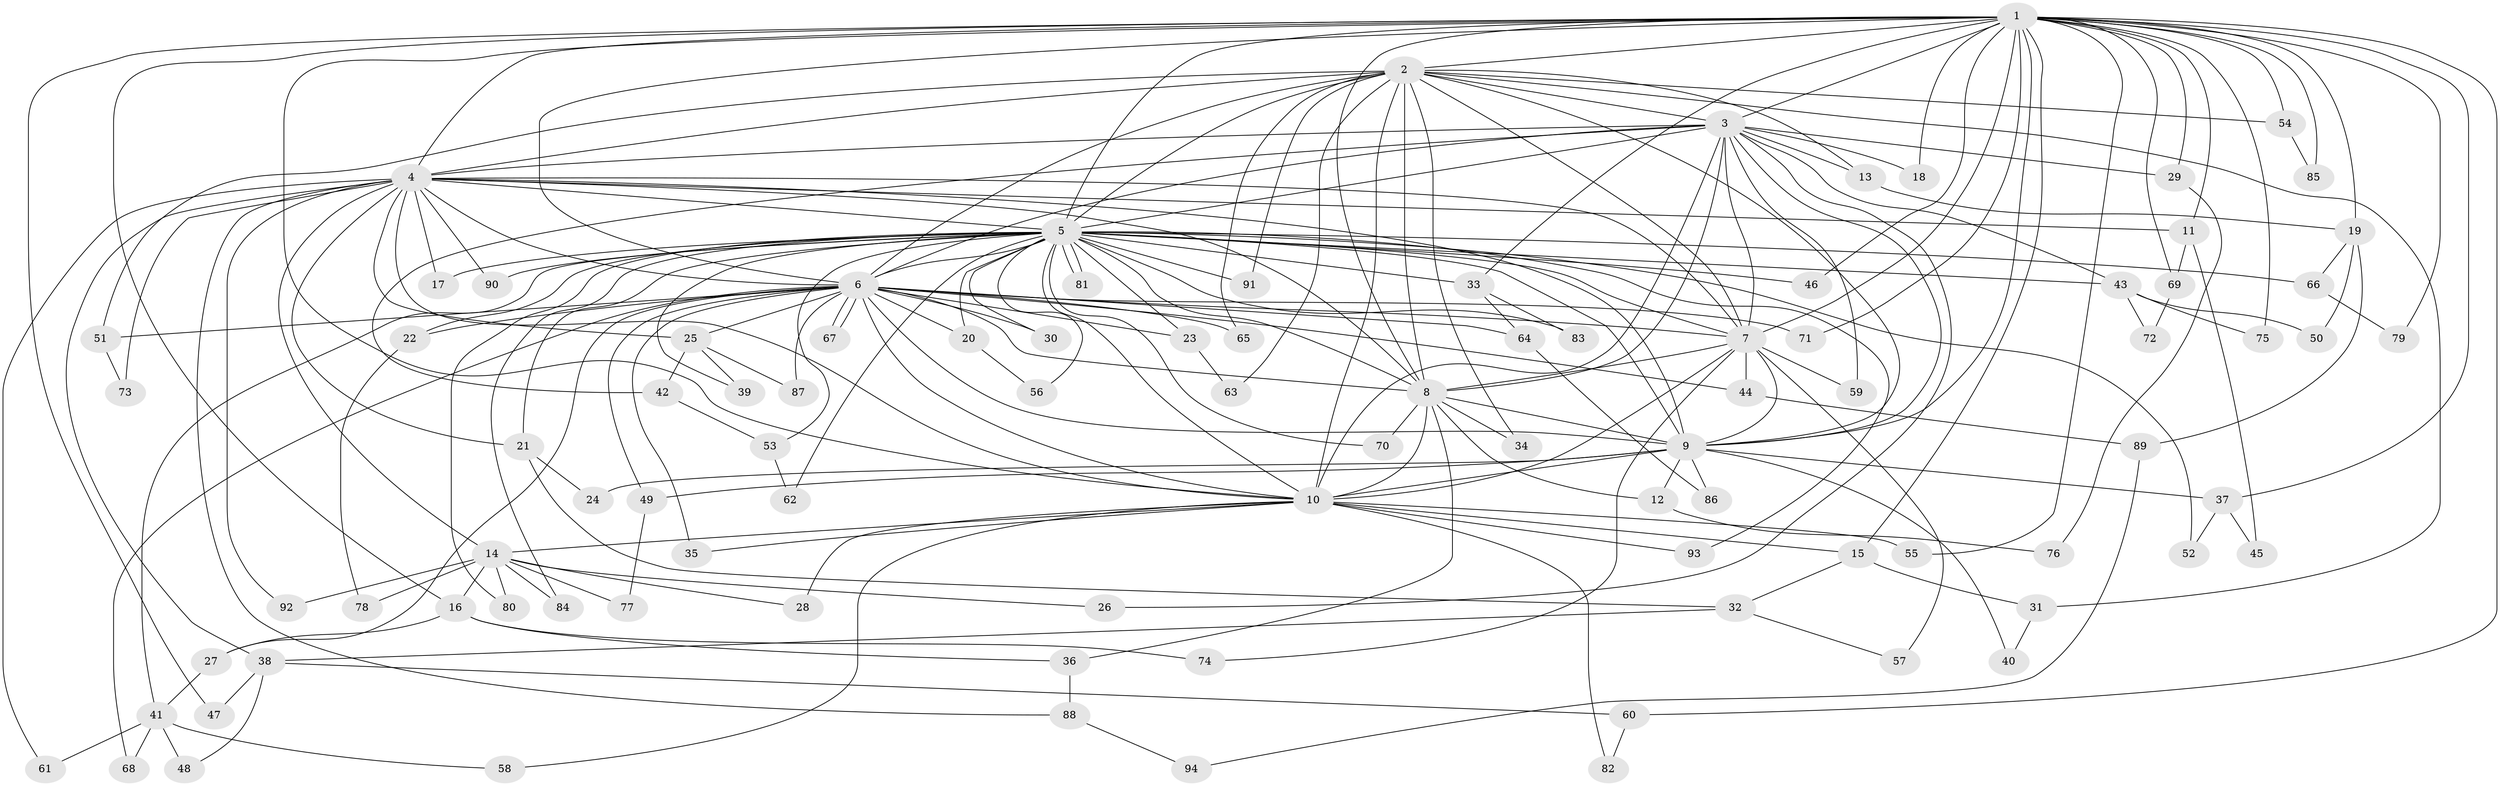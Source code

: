 // Generated by graph-tools (version 1.1) at 2025/44/03/09/25 04:44:21]
// undirected, 94 vertices, 213 edges
graph export_dot {
graph [start="1"]
  node [color=gray90,style=filled];
  1;
  2;
  3;
  4;
  5;
  6;
  7;
  8;
  9;
  10;
  11;
  12;
  13;
  14;
  15;
  16;
  17;
  18;
  19;
  20;
  21;
  22;
  23;
  24;
  25;
  26;
  27;
  28;
  29;
  30;
  31;
  32;
  33;
  34;
  35;
  36;
  37;
  38;
  39;
  40;
  41;
  42;
  43;
  44;
  45;
  46;
  47;
  48;
  49;
  50;
  51;
  52;
  53;
  54;
  55;
  56;
  57;
  58;
  59;
  60;
  61;
  62;
  63;
  64;
  65;
  66;
  67;
  68;
  69;
  70;
  71;
  72;
  73;
  74;
  75;
  76;
  77;
  78;
  79;
  80;
  81;
  82;
  83;
  84;
  85;
  86;
  87;
  88;
  89;
  90;
  91;
  92;
  93;
  94;
  1 -- 2;
  1 -- 3;
  1 -- 4;
  1 -- 5;
  1 -- 6;
  1 -- 7;
  1 -- 8;
  1 -- 9;
  1 -- 10;
  1 -- 11;
  1 -- 15;
  1 -- 16;
  1 -- 18;
  1 -- 19;
  1 -- 29;
  1 -- 33;
  1 -- 37;
  1 -- 46;
  1 -- 47;
  1 -- 54;
  1 -- 55;
  1 -- 60;
  1 -- 69;
  1 -- 71;
  1 -- 75;
  1 -- 79;
  1 -- 85;
  2 -- 3;
  2 -- 4;
  2 -- 5;
  2 -- 6;
  2 -- 7;
  2 -- 8;
  2 -- 9;
  2 -- 10;
  2 -- 13;
  2 -- 31;
  2 -- 34;
  2 -- 51;
  2 -- 54;
  2 -- 63;
  2 -- 65;
  2 -- 91;
  3 -- 4;
  3 -- 5;
  3 -- 6;
  3 -- 7;
  3 -- 8;
  3 -- 9;
  3 -- 10;
  3 -- 13;
  3 -- 18;
  3 -- 26;
  3 -- 29;
  3 -- 42;
  3 -- 43;
  3 -- 59;
  4 -- 5;
  4 -- 6;
  4 -- 7;
  4 -- 8;
  4 -- 9;
  4 -- 10;
  4 -- 11;
  4 -- 14;
  4 -- 17;
  4 -- 21;
  4 -- 25;
  4 -- 38;
  4 -- 61;
  4 -- 73;
  4 -- 88;
  4 -- 90;
  4 -- 92;
  5 -- 6;
  5 -- 7;
  5 -- 8;
  5 -- 9;
  5 -- 10;
  5 -- 17;
  5 -- 20;
  5 -- 21;
  5 -- 22;
  5 -- 23;
  5 -- 30;
  5 -- 33;
  5 -- 39;
  5 -- 41;
  5 -- 43;
  5 -- 46;
  5 -- 52;
  5 -- 53;
  5 -- 56;
  5 -- 62;
  5 -- 66;
  5 -- 70;
  5 -- 80;
  5 -- 81;
  5 -- 81;
  5 -- 83;
  5 -- 84;
  5 -- 90;
  5 -- 91;
  5 -- 93;
  6 -- 7;
  6 -- 8;
  6 -- 9;
  6 -- 10;
  6 -- 20;
  6 -- 22;
  6 -- 23;
  6 -- 25;
  6 -- 27;
  6 -- 30;
  6 -- 35;
  6 -- 44;
  6 -- 49;
  6 -- 51;
  6 -- 64;
  6 -- 65;
  6 -- 67;
  6 -- 67;
  6 -- 68;
  6 -- 71;
  6 -- 87;
  7 -- 8;
  7 -- 9;
  7 -- 10;
  7 -- 44;
  7 -- 57;
  7 -- 59;
  7 -- 74;
  8 -- 9;
  8 -- 10;
  8 -- 12;
  8 -- 34;
  8 -- 36;
  8 -- 70;
  9 -- 10;
  9 -- 12;
  9 -- 24;
  9 -- 37;
  9 -- 40;
  9 -- 49;
  9 -- 86;
  10 -- 14;
  10 -- 15;
  10 -- 28;
  10 -- 35;
  10 -- 55;
  10 -- 58;
  10 -- 82;
  10 -- 93;
  11 -- 45;
  11 -- 69;
  12 -- 76;
  13 -- 19;
  14 -- 16;
  14 -- 26;
  14 -- 28;
  14 -- 77;
  14 -- 78;
  14 -- 80;
  14 -- 84;
  14 -- 92;
  15 -- 31;
  15 -- 32;
  16 -- 27;
  16 -- 36;
  16 -- 74;
  19 -- 50;
  19 -- 66;
  19 -- 89;
  20 -- 56;
  21 -- 24;
  21 -- 32;
  22 -- 78;
  23 -- 63;
  25 -- 39;
  25 -- 42;
  25 -- 87;
  27 -- 41;
  29 -- 76;
  31 -- 40;
  32 -- 38;
  32 -- 57;
  33 -- 64;
  33 -- 83;
  36 -- 88;
  37 -- 45;
  37 -- 52;
  38 -- 47;
  38 -- 48;
  38 -- 60;
  41 -- 48;
  41 -- 58;
  41 -- 61;
  41 -- 68;
  42 -- 53;
  43 -- 50;
  43 -- 72;
  43 -- 75;
  44 -- 89;
  49 -- 77;
  51 -- 73;
  53 -- 62;
  54 -- 85;
  60 -- 82;
  64 -- 86;
  66 -- 79;
  69 -- 72;
  88 -- 94;
  89 -- 94;
}
